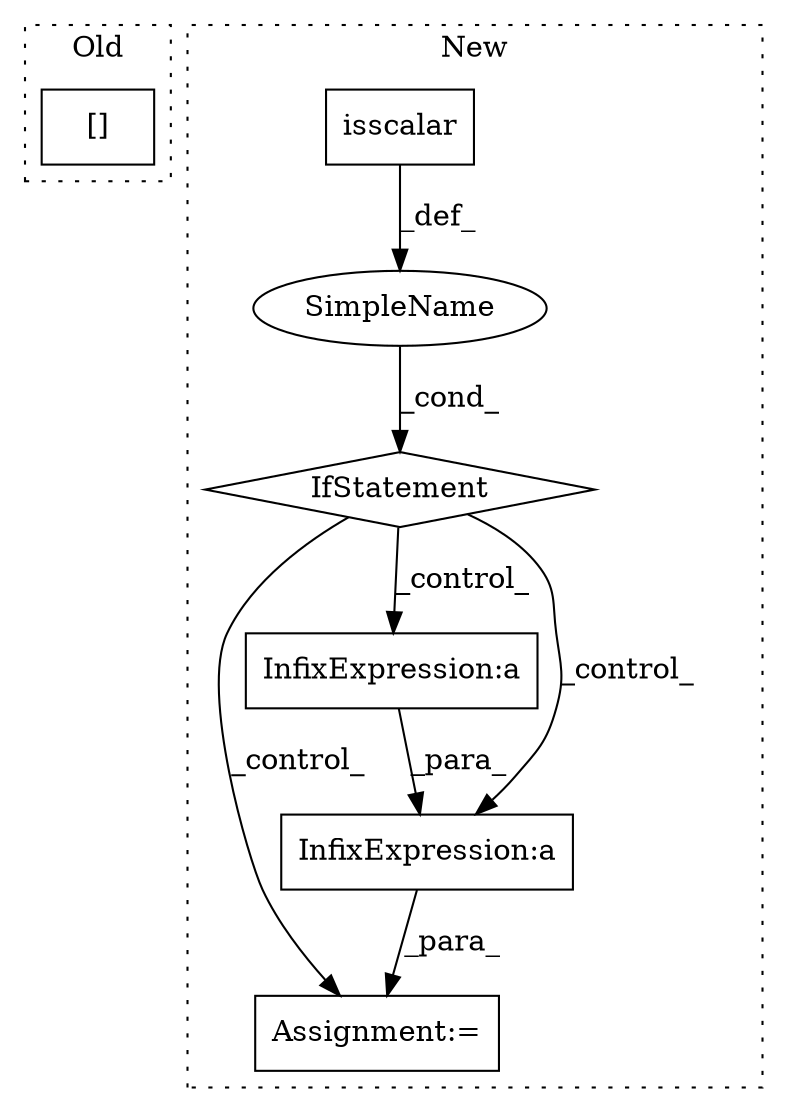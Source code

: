 digraph G {
subgraph cluster0 {
1 [label="[]" a="2" s="7184,7192" l="7,1" shape="box"];
label = "Old";
style="dotted";
}
subgraph cluster1 {
2 [label="isscalar" a="32" s="7327,7345" l="9,1" shape="box"];
3 [label="IfStatement" a="25" s="7317,7346" l="4,2" shape="diamond"];
4 [label="Assignment:=" a="7" s="7617" l="1" shape="box"];
5 [label="SimpleName" a="42" s="" l="" shape="ellipse"];
6 [label="InfixExpression:a" a="27" s="7665" l="3" shape="box"];
7 [label="InfixExpression:a" a="27" s="7700" l="3" shape="box"];
label = "New";
style="dotted";
}
2 -> 5 [label="_def_"];
3 -> 7 [label="_control_"];
3 -> 6 [label="_control_"];
3 -> 4 [label="_control_"];
5 -> 3 [label="_cond_"];
6 -> 7 [label="_para_"];
7 -> 4 [label="_para_"];
}